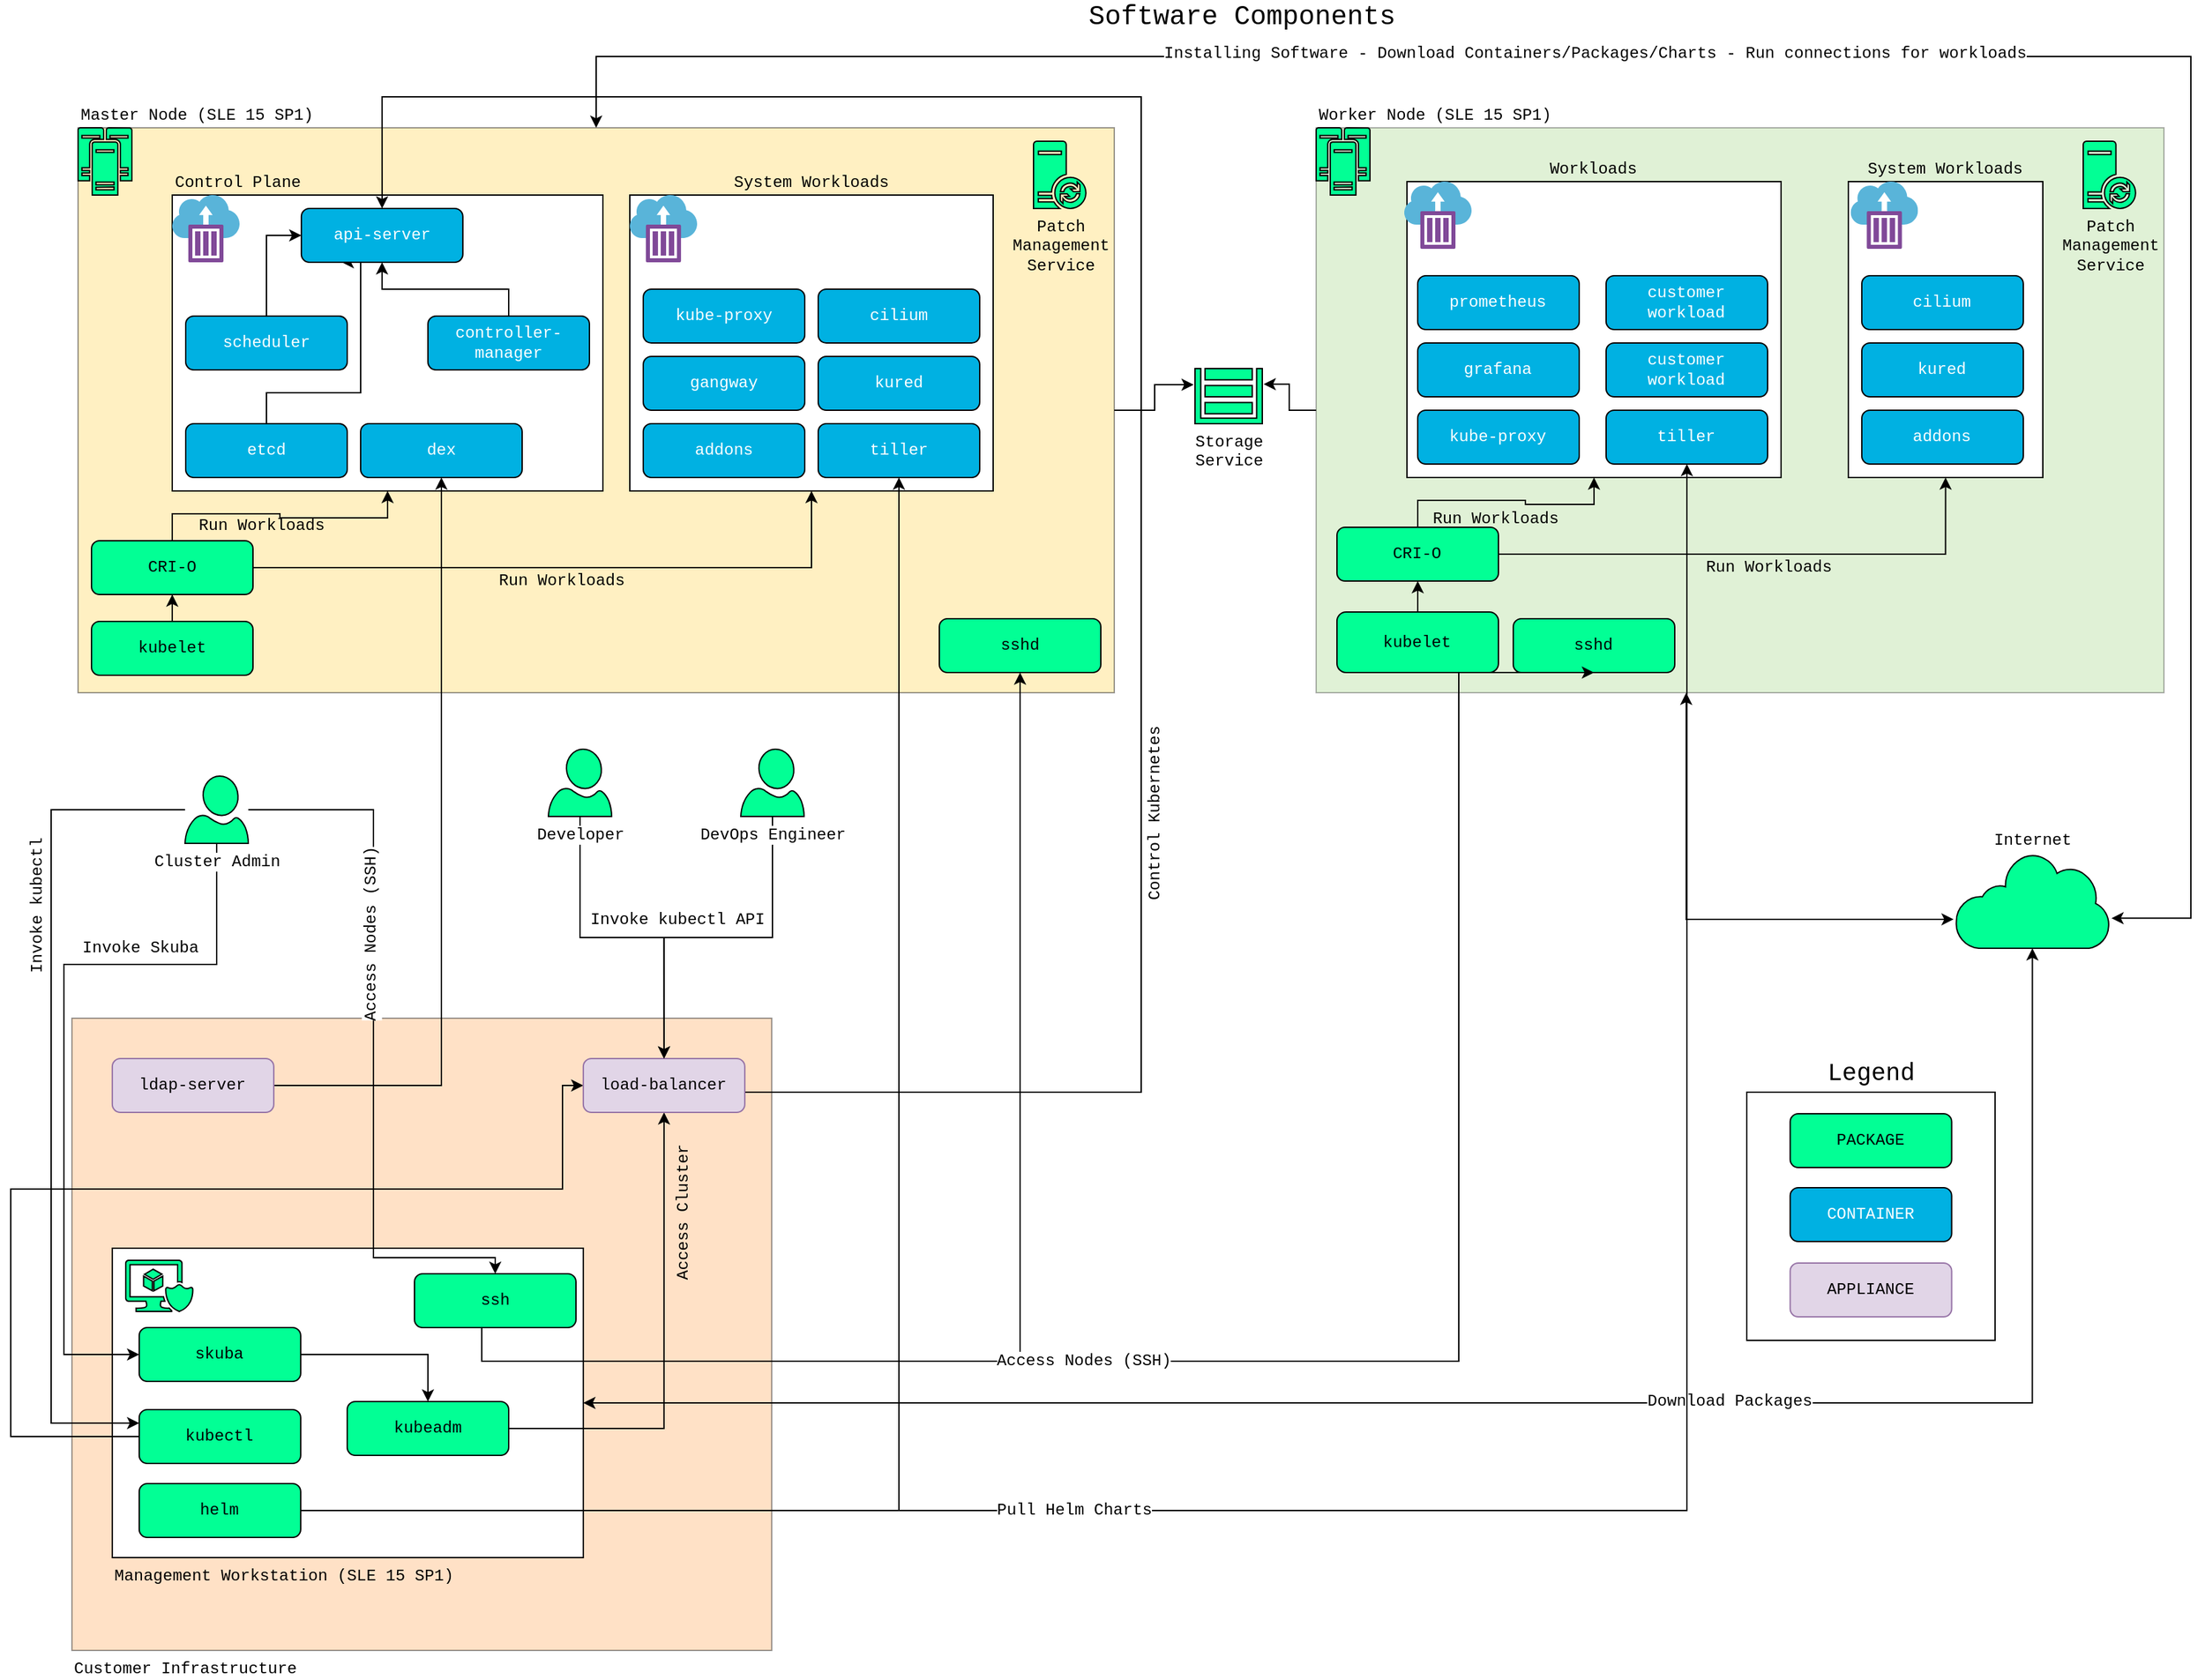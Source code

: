 <mxfile version="12.8.8" type="device"><diagram id="6bdjFwEnj6v_M3j-2Wha" name="Page-1"><mxGraphModel dx="2370" dy="1173" grid="1" gridSize="10" guides="1" tooltips="1" connect="1" arrows="1" fold="1" page="1" pageScale="1" pageWidth="1654" pageHeight="1169" math="0" shadow="0"><root><mxCell id="0"/><mxCell id="1" parent="0"/><mxCell id="fLlLuBaru9VSp9vsqFlR-67" value="Customer Infrastructure" style="rounded=0;whiteSpace=wrap;html=1;fillColor=#FFB570;fontFamily=Courier New;align=left;labelPosition=center;verticalLabelPosition=bottom;verticalAlign=top;strokeColor=#000000;opacity=40;" parent="1" vertex="1"><mxGeometry x="75.44" y="785" width="520" height="470" as="geometry"/></mxCell><mxCell id="fLlLuBaru9VSp9vsqFlR-37" value="Management Workstation (SLE 15 SP1)" style="rounded=0;whiteSpace=wrap;html=1;fillColor=#ffffff;fontFamily=Courier New;align=left;labelPosition=center;verticalLabelPosition=bottom;verticalAlign=top;" parent="1" vertex="1"><mxGeometry x="105.44" y="956" width="350" height="230" as="geometry"/></mxCell><mxCell id="w4wViDc1aYsIIqLQiN-4-1" style="edgeStyle=orthogonalEdgeStyle;rounded=0;orthogonalLoop=1;jettySize=auto;html=1;entryX=-0.02;entryY=0.293;entryDx=0;entryDy=0;entryPerimeter=0;" edge="1" parent="1" source="fLlLuBaru9VSp9vsqFlR-35" target="fLlLuBaru9VSp9vsqFlR-86"><mxGeometry relative="1" as="geometry"/></mxCell><mxCell id="fLlLuBaru9VSp9vsqFlR-35" value="Master Node (SLE 15 SP1)" style="rounded=0;whiteSpace=wrap;html=1;fillColor=#FFD966;fontFamily=Courier New;align=left;labelPosition=center;verticalLabelPosition=top;verticalAlign=bottom;strokeColor=#000000;opacity=40;" parent="1" vertex="1"><mxGeometry x="80" y="123" width="770" height="420" as="geometry"/></mxCell><mxCell id="fLlLuBaru9VSp9vsqFlR-39" value="&lt;div&gt;Control Plane&lt;/div&gt;" style="rounded=0;whiteSpace=wrap;html=1;fillColor=#ffffff;fontFamily=Courier New;align=left;labelPosition=center;verticalLabelPosition=top;verticalAlign=bottom;" parent="1" vertex="1"><mxGeometry x="150" y="173" width="320" height="220" as="geometry"/></mxCell><mxCell id="fLlLuBaru9VSp9vsqFlR-161" style="edgeStyle=orthogonalEdgeStyle;rounded=0;orthogonalLoop=1;jettySize=auto;html=1;entryX=-0.011;entryY=0.697;entryDx=0;entryDy=0;entryPerimeter=0;startArrow=classic;startFill=1;endArrow=classic;endFill=1;fontFamily=Courier New;fontColor=#000000;" parent="1" source="fLlLuBaru9VSp9vsqFlR-36" target="fLlLuBaru9VSp9vsqFlR-34" edge="1"><mxGeometry relative="1" as="geometry"><Array as="points"><mxPoint x="1275" y="711"/></Array></mxGeometry></mxCell><mxCell id="w4wViDc1aYsIIqLQiN-4-2" style="edgeStyle=orthogonalEdgeStyle;rounded=0;orthogonalLoop=1;jettySize=auto;html=1;entryX=1.02;entryY=0.283;entryDx=0;entryDy=0;entryPerimeter=0;" edge="1" parent="1" source="fLlLuBaru9VSp9vsqFlR-36" target="fLlLuBaru9VSp9vsqFlR-86"><mxGeometry relative="1" as="geometry"/></mxCell><mxCell id="fLlLuBaru9VSp9vsqFlR-36" value="Worker Node (SLE 15 SP1)" style="rounded=0;whiteSpace=wrap;html=1;fillColor=#97D077;fontFamily=Courier New;align=left;labelPosition=center;verticalLabelPosition=top;verticalAlign=bottom;opacity=30;" parent="1" vertex="1"><mxGeometry x="1000" y="123" width="630" height="420" as="geometry"/></mxCell><mxCell id="fLlLuBaru9VSp9vsqFlR-160" style="edgeStyle=orthogonalEdgeStyle;rounded=0;orthogonalLoop=1;jettySize=auto;html=1;entryX=0.5;entryY=1;entryDx=0;entryDy=0;entryPerimeter=0;startArrow=classic;startFill=1;endArrow=classic;endFill=1;fontFamily=Courier New;fontColor=#000000;exitX=1;exitY=0.5;exitDx=0;exitDy=0;" parent="1" source="fLlLuBaru9VSp9vsqFlR-37" target="fLlLuBaru9VSp9vsqFlR-34" edge="1"><mxGeometry relative="1" as="geometry"><Array as="points"><mxPoint x="1532.5" y="1071"/></Array></mxGeometry></mxCell><mxCell id="fLlLuBaru9VSp9vsqFlR-174" value="Download Packages" style="text;html=1;align=center;verticalAlign=middle;resizable=0;points=[];labelBackgroundColor=#ffffff;fontFamily=Courier New;fontColor=#000000;" parent="fLlLuBaru9VSp9vsqFlR-160" vertex="1" connectable="0"><mxGeometry x="0.203" y="1" relative="1" as="geometry"><mxPoint as="offset"/></mxGeometry></mxCell><mxCell id="fLlLuBaru9VSp9vsqFlR-78" value="&lt;div style=&quot;font-size: 18px&quot;&gt;&lt;font style=&quot;font-size: 18px&quot;&gt;Legend&lt;/font&gt;&lt;/div&gt;" style="whiteSpace=wrap;html=1;aspect=fixed;strokeColor=#000000;fillColor=none;fontFamily=Courier New;align=center;labelPosition=center;verticalLabelPosition=top;verticalAlign=bottom;" parent="1" vertex="1"><mxGeometry x="1320" y="840" width="184.52" height="184.52" as="geometry"/></mxCell><mxCell id="fLlLuBaru9VSp9vsqFlR-65" value="System Workloads" style="rounded=0;whiteSpace=wrap;html=1;fillColor=#ffffff;fontFamily=Courier New;align=center;labelPosition=center;verticalLabelPosition=top;verticalAlign=bottom;" parent="1" vertex="1"><mxGeometry x="1395.48" y="163" width="144.52" height="220" as="geometry"/></mxCell><mxCell id="fLlLuBaru9VSp9vsqFlR-152" style="edgeStyle=orthogonalEdgeStyle;rounded=0;orthogonalLoop=1;jettySize=auto;html=1;entryX=1.013;entryY=0.685;entryDx=0;entryDy=0;entryPerimeter=0;startArrow=classic;startFill=1;endArrow=classic;endFill=1;fontFamily=Courier New;fontColor=#000000;" parent="1" source="fLlLuBaru9VSp9vsqFlR-35" target="fLlLuBaru9VSp9vsqFlR-34" edge="1"><mxGeometry relative="1" as="geometry"><Array as="points"><mxPoint x="465" y="70"/><mxPoint x="1650" y="70"/><mxPoint x="1650" y="711"/></Array></mxGeometry></mxCell><mxCell id="fLlLuBaru9VSp9vsqFlR-157" value="Installing Software - Download Containers/Packages/Charts - Run connections for workloads" style="text;html=1;align=center;verticalAlign=middle;resizable=0;points=[];labelBackgroundColor=#ffffff;fontFamily=Courier New;fontColor=#000000;" parent="fLlLuBaru9VSp9vsqFlR-152" vertex="1" connectable="0"><mxGeometry x="-0.18" y="2" relative="1" as="geometry"><mxPoint as="offset"/></mxGeometry></mxCell><mxCell id="fLlLuBaru9VSp9vsqFlR-63" value="System Workloads" style="rounded=0;whiteSpace=wrap;html=1;fillColor=#ffffff;fontFamily=Courier New;align=center;labelPosition=center;verticalLabelPosition=top;verticalAlign=bottom;" parent="1" vertex="1"><mxGeometry x="490" y="173" width="270" height="220" as="geometry"/></mxCell><mxCell id="fLlLuBaru9VSp9vsqFlR-58" value="Workloads" style="rounded=0;whiteSpace=wrap;html=1;fillColor=#ffffff;fontFamily=Courier New;align=center;labelPosition=center;verticalLabelPosition=top;verticalAlign=bottom;" parent="1" vertex="1"><mxGeometry x="1067.48" y="163" width="278" height="220" as="geometry"/></mxCell><mxCell id="fLlLuBaru9VSp9vsqFlR-11" value="kured" style="rounded=1;whiteSpace=wrap;html=1;fillColor=#00B1E2;fontFamily=Courier New;fontColor=#FFFFFF;" parent="1" vertex="1"><mxGeometry x="630" y="293" width="120" height="40" as="geometry"/></mxCell><mxCell id="fLlLuBaru9VSp9vsqFlR-163" style="edgeStyle=orthogonalEdgeStyle;rounded=0;orthogonalLoop=1;jettySize=auto;html=1;entryX=0.25;entryY=1;entryDx=0;entryDy=0;startArrow=none;startFill=0;endArrow=classic;endFill=1;fontFamily=Courier New;fontColor=#000000;" parent="1" source="fLlLuBaru9VSp9vsqFlR-15" target="fLlLuBaru9VSp9vsqFlR-9" edge="1"><mxGeometry relative="1" as="geometry"><Array as="points"><mxPoint x="220" y="320"/><mxPoint x="290" y="320"/><mxPoint x="290" y="223"/></Array></mxGeometry></mxCell><mxCell id="fLlLuBaru9VSp9vsqFlR-15" value="&lt;div&gt;etcd&lt;/div&gt;" style="rounded=1;whiteSpace=wrap;html=1;fillColor=#00B1E2;fontFamily=Courier New;fontColor=#FFFFFF;" parent="1" vertex="1"><mxGeometry x="160" y="343" width="120" height="40" as="geometry"/></mxCell><mxCell id="fLlLuBaru9VSp9vsqFlR-19" value="cilium" style="rounded=1;whiteSpace=wrap;html=1;fillColor=#00B1E2;fontFamily=Courier New;fontColor=#FFFFFF;" parent="1" vertex="1"><mxGeometry x="630" y="243" width="120" height="40" as="geometry"/></mxCell><mxCell id="fLlLuBaru9VSp9vsqFlR-1" value="&lt;font style=&quot;font-size: 20px&quot;&gt;Software Components&lt;/font&gt;" style="text;html=1;strokeColor=none;fillColor=none;align=center;verticalAlign=middle;whiteSpace=wrap;rounded=0;fontFamily=Courier New;" parent="1" vertex="1"><mxGeometry x="800" y="30" width="290" height="20" as="geometry"/></mxCell><mxCell id="fLlLuBaru9VSp9vsqFlR-9" value="&lt;div&gt;api-server&lt;/div&gt;" style="rounded=1;whiteSpace=wrap;html=1;fillColor=#00B1E2;fontFamily=Courier New;fontColor=#FFFFFF;" parent="1" vertex="1"><mxGeometry x="245.94" y="183" width="120" height="40" as="geometry"/></mxCell><mxCell id="fLlLuBaru9VSp9vsqFlR-165" value="" style="edgeStyle=orthogonalEdgeStyle;rounded=0;orthogonalLoop=1;jettySize=auto;html=1;startArrow=none;startFill=0;endArrow=classic;endFill=1;fontFamily=Courier New;fontColor=#000000;entryX=0.5;entryY=1;entryDx=0;entryDy=0;" parent="1" source="fLlLuBaru9VSp9vsqFlR-10" target="fLlLuBaru9VSp9vsqFlR-52" edge="1"><mxGeometry relative="1" as="geometry"><mxPoint x="150" y="423" as="targetPoint"/></mxGeometry></mxCell><mxCell id="fLlLuBaru9VSp9vsqFlR-10" value="kubelet" style="rounded=1;whiteSpace=wrap;html=1;fillColor=#02FF95;labelPosition=center;verticalLabelPosition=middle;align=center;verticalAlign=middle;fontFamily=Courier New;" parent="1" vertex="1"><mxGeometry x="90" y="490" width="120" height="40" as="geometry"/></mxCell><mxCell id="fLlLuBaru9VSp9vsqFlR-12" value="sshd" style="rounded=1;whiteSpace=wrap;html=1;fillColor=#02FF95;fontFamily=Courier New;" parent="1" vertex="1"><mxGeometry x="720" y="488" width="120" height="40" as="geometry"/></mxCell><mxCell id="fLlLuBaru9VSp9vsqFlR-57" style="edgeStyle=orthogonalEdgeStyle;rounded=0;orthogonalLoop=1;jettySize=auto;html=1;fontFamily=Courier New;" parent="1" source="fLlLuBaru9VSp9vsqFlR-13" target="fLlLuBaru9VSp9vsqFlR-22" edge="1"><mxGeometry relative="1" as="geometry"/></mxCell><mxCell id="fLlLuBaru9VSp9vsqFlR-13" value="skuba" style="rounded=1;whiteSpace=wrap;html=1;fillColor=#02FF95;fontFamily=Courier New;" parent="1" vertex="1"><mxGeometry x="125.44" y="1015" width="120" height="40" as="geometry"/></mxCell><mxCell id="fLlLuBaru9VSp9vsqFlR-112" style="edgeStyle=orthogonalEdgeStyle;rounded=0;orthogonalLoop=1;jettySize=auto;html=1;entryX=0.5;entryY=1;entryDx=0;entryDy=0;startArrow=none;startFill=0;endArrow=classic;endFill=1;fontFamily=Courier New;fontColor=#000000;" parent="1" source="fLlLuBaru9VSp9vsqFlR-14" target="fLlLuBaru9VSp9vsqFlR-58" edge="1"><mxGeometry relative="1" as="geometry"/></mxCell><mxCell id="fLlLuBaru9VSp9vsqFlR-155" value="Run Workloads" style="text;html=1;align=center;verticalAlign=middle;resizable=0;points=[];labelBackgroundColor=none;fontFamily=Courier New;fontColor=#000000;" parent="fLlLuBaru9VSp9vsqFlR-112" vertex="1" connectable="0"><mxGeometry x="0.273" relative="1" as="geometry"><mxPoint x="-30.5" y="11" as="offset"/></mxGeometry></mxCell><mxCell id="fLlLuBaru9VSp9vsqFlR-115" style="edgeStyle=orthogonalEdgeStyle;rounded=0;orthogonalLoop=1;jettySize=auto;html=1;entryX=0.5;entryY=1;entryDx=0;entryDy=0;startArrow=none;startFill=0;endArrow=classic;endFill=1;fontFamily=Courier New;fontColor=#000000;" parent="1" source="fLlLuBaru9VSp9vsqFlR-14" target="fLlLuBaru9VSp9vsqFlR-65" edge="1"><mxGeometry relative="1" as="geometry"/></mxCell><mxCell id="fLlLuBaru9VSp9vsqFlR-156" value="Run Workloads" style="text;html=1;align=center;verticalAlign=middle;resizable=0;points=[];labelBackgroundColor=none;fontFamily=Courier New;fontColor=#000000;" parent="fLlLuBaru9VSp9vsqFlR-115" vertex="1" connectable="0"><mxGeometry x="0.044" y="1" relative="1" as="geometry"><mxPoint x="-2.98" y="11" as="offset"/></mxGeometry></mxCell><mxCell id="fLlLuBaru9VSp9vsqFlR-14" value="CRI-O" style="rounded=1;whiteSpace=wrap;html=1;fillColor=#02FF95;fontFamily=Courier New;" parent="1" vertex="1"><mxGeometry x="1015.48" y="420" width="120" height="40" as="geometry"/></mxCell><mxCell id="fLlLuBaru9VSp9vsqFlR-108" style="edgeStyle=orthogonalEdgeStyle;rounded=0;orthogonalLoop=1;jettySize=auto;html=1;startArrow=none;startFill=0;endArrow=classic;endFill=1;fontFamily=Courier New;fontColor=#000000;" parent="1" source="fLlLuBaru9VSp9vsqFlR-16" target="fLlLuBaru9VSp9vsqFlR-9" edge="1"><mxGeometry relative="1" as="geometry"/></mxCell><mxCell id="fLlLuBaru9VSp9vsqFlR-16" value="controller-manager" style="rounded=1;whiteSpace=wrap;html=1;fillColor=#00B1E2;fontFamily=Courier New;fontColor=#FFFFFF;" parent="1" vertex="1"><mxGeometry x="340" y="263" width="120" height="40" as="geometry"/></mxCell><mxCell id="fLlLuBaru9VSp9vsqFlR-17" value="dex" style="rounded=1;whiteSpace=wrap;html=1;fillColor=#00B1E2;fontFamily=Courier New;fontColor=#FFFFFF;" parent="1" vertex="1"><mxGeometry x="290" y="343" width="120" height="40" as="geometry"/></mxCell><mxCell id="fLlLuBaru9VSp9vsqFlR-18" value="gangway" style="rounded=1;whiteSpace=wrap;html=1;fillColor=#00B1E2;fontFamily=Courier New;fontColor=#FFFFFF;" parent="1" vertex="1"><mxGeometry x="500" y="293" width="120" height="40" as="geometry"/></mxCell><mxCell id="fLlLuBaru9VSp9vsqFlR-96" style="edgeStyle=orthogonalEdgeStyle;rounded=0;orthogonalLoop=1;jettySize=auto;html=1;entryX=0.5;entryY=1;entryDx=0;entryDy=0;startArrow=none;startFill=0;endArrow=classic;endFill=1;fontFamily=Courier New;fontColor=#000000;" parent="1" source="fLlLuBaru9VSp9vsqFlR-22" target="fLlLuBaru9VSp9vsqFlR-69" edge="1"><mxGeometry relative="1" as="geometry"/></mxCell><mxCell id="fLlLuBaru9VSp9vsqFlR-97" value="Access Cluster" style="text;html=1;align=center;verticalAlign=middle;resizable=0;points=[];labelBackgroundColor=none;fontFamily=Courier New;fontColor=#000000;labelBorderColor=none;rotation=-90;" parent="fLlLuBaru9VSp9vsqFlR-96" vertex="1" connectable="0"><mxGeometry x="-0.241" y="56" relative="1" as="geometry"><mxPoint x="70.14" y="-142.39" as="offset"/></mxGeometry></mxCell><mxCell id="fLlLuBaru9VSp9vsqFlR-22" value="kubeadm" style="rounded=1;whiteSpace=wrap;html=1;fillColor=#02FF95;fontFamily=Courier New;" parent="1" vertex="1"><mxGeometry x="280" y="1070" width="120" height="40" as="geometry"/></mxCell><mxCell id="fLlLuBaru9VSp9vsqFlR-23" value="kube-proxy" style="rounded=1;whiteSpace=wrap;html=1;fillColor=#00B1E2;fontFamily=Courier New;fontColor=#FFFFFF;" parent="1" vertex="1"><mxGeometry x="500" y="243" width="120" height="40" as="geometry"/></mxCell><mxCell id="fLlLuBaru9VSp9vsqFlR-176" style="edgeStyle=orthogonalEdgeStyle;rounded=0;orthogonalLoop=1;jettySize=auto;html=1;entryX=0;entryY=0.5;entryDx=0;entryDy=0;startArrow=none;startFill=0;endArrow=classic;endFill=1;fontFamily=Courier New;fontColor=#000000;" parent="1" source="fLlLuBaru9VSp9vsqFlR-24" target="fLlLuBaru9VSp9vsqFlR-69" edge="1"><mxGeometry relative="1" as="geometry"><Array as="points"><mxPoint x="30" y="1096"/><mxPoint x="30" y="912"/><mxPoint x="440" y="912"/><mxPoint x="440" y="835"/></Array></mxGeometry></mxCell><mxCell id="fLlLuBaru9VSp9vsqFlR-24" value="kubectl" style="rounded=1;whiteSpace=wrap;html=1;fillColor=#02FF95;fontFamily=Courier New;" parent="1" vertex="1"><mxGeometry x="125.44" y="1076" width="120" height="40" as="geometry"/></mxCell><mxCell id="fLlLuBaru9VSp9vsqFlR-136" style="edgeStyle=orthogonalEdgeStyle;rounded=0;orthogonalLoop=1;jettySize=auto;html=1;startArrow=none;startFill=0;endArrow=classic;endFill=1;fontFamily=Courier New;fontColor=#000000;" parent="1" source="fLlLuBaru9VSp9vsqFlR-27" target="fLlLuBaru9VSp9vsqFlR-17" edge="1"><mxGeometry relative="1" as="geometry"/></mxCell><mxCell id="fLlLuBaru9VSp9vsqFlR-27" value="ldap-server" style="rounded=1;whiteSpace=wrap;html=1;fillColor=#e1d5e7;fontFamily=Courier New;strokeColor=#9673a6;" parent="1" vertex="1"><mxGeometry x="105.44" y="815" width="120" height="40" as="geometry"/></mxCell><mxCell id="fLlLuBaru9VSp9vsqFlR-109" style="edgeStyle=orthogonalEdgeStyle;rounded=0;orthogonalLoop=1;jettySize=auto;html=1;entryX=0;entryY=0.5;entryDx=0;entryDy=0;startArrow=none;startFill=0;endArrow=classic;endFill=1;fontFamily=Courier New;fontColor=#000000;exitX=0.5;exitY=0;exitDx=0;exitDy=0;" parent="1" source="fLlLuBaru9VSp9vsqFlR-28" target="fLlLuBaru9VSp9vsqFlR-9" edge="1"><mxGeometry relative="1" as="geometry"/></mxCell><mxCell id="fLlLuBaru9VSp9vsqFlR-28" value="scheduler" style="rounded=1;whiteSpace=wrap;html=1;fillColor=#00B1E2;fontFamily=Courier New;fontColor=#FFFFFF;" parent="1" vertex="1"><mxGeometry x="160" y="263" width="120" height="40" as="geometry"/></mxCell><mxCell id="fLlLuBaru9VSp9vsqFlR-81" style="edgeStyle=orthogonalEdgeStyle;rounded=0;orthogonalLoop=1;jettySize=auto;html=1;entryX=0.5;entryY=1;entryDx=0;entryDy=0;startArrow=none;startFill=0;endArrow=classic;endFill=1;fontFamily=Courier New;" parent="1" source="fLlLuBaru9VSp9vsqFlR-29" target="fLlLuBaru9VSp9vsqFlR-30" edge="1"><mxGeometry relative="1" as="geometry"/></mxCell><mxCell id="fLlLuBaru9VSp9vsqFlR-82" style="edgeStyle=orthogonalEdgeStyle;rounded=0;orthogonalLoop=1;jettySize=auto;html=1;startArrow=none;startFill=0;endArrow=classic;endFill=1;fontFamily=Courier New;" parent="1" source="fLlLuBaru9VSp9vsqFlR-29" target="fLlLuBaru9VSp9vsqFlR-48" edge="1"><mxGeometry relative="1" as="geometry"/></mxCell><mxCell id="fLlLuBaru9VSp9vsqFlR-83" value="Pull Helm Charts" style="text;html=1;align=center;verticalAlign=middle;resizable=0;points=[];labelBackgroundColor=#ffffff;fontFamily=Courier New;" parent="fLlLuBaru9VSp9vsqFlR-82" vertex="1" connectable="0"><mxGeometry x="-0.245" y="-3" relative="1" as="geometry"><mxPoint x="-108.33" y="-3" as="offset"/></mxGeometry></mxCell><mxCell id="fLlLuBaru9VSp9vsqFlR-29" value="helm" style="rounded=1;whiteSpace=wrap;html=1;fillColor=#02FF95;fontFamily=Courier New;" parent="1" vertex="1"><mxGeometry x="125.44" y="1131" width="120" height="40" as="geometry"/></mxCell><mxCell id="fLlLuBaru9VSp9vsqFlR-30" value="tiller" style="rounded=1;whiteSpace=wrap;html=1;fillColor=#00B1E2;fontFamily=Courier New;fontColor=#FFFFFF;" parent="1" vertex="1"><mxGeometry x="630" y="343" width="120" height="40" as="geometry"/></mxCell><mxCell id="fLlLuBaru9VSp9vsqFlR-34" value="Internet" style="aspect=fixed;pointerEvents=1;shadow=0;dashed=0;html=1;strokeColor=#000000;labelPosition=center;verticalLabelPosition=top;verticalAlign=bottom;align=center;fillColor=#02ff95;shape=mxgraph.mscae.enterprise.internet;fontFamily=Courier New;" parent="1" vertex="1"><mxGeometry x="1474.98" y="662" width="114.52" height="71" as="geometry"/></mxCell><mxCell id="fLlLuBaru9VSp9vsqFlR-40" value="" style="aspect=fixed;pointerEvents=1;shadow=0;dashed=0;html=1;strokeColor=#000000;labelPosition=center;verticalLabelPosition=bottom;verticalAlign=top;align=center;fillColor=#02FF95;shape=mxgraph.mscae.enterprise.cluster_server;fontFamily=Courier New;" parent="1" vertex="1"><mxGeometry x="80" y="123" width="40" height="50" as="geometry"/></mxCell><mxCell id="fLlLuBaru9VSp9vsqFlR-41" value="" style="aspect=fixed;pointerEvents=1;shadow=0;dashed=0;html=1;strokeColor=#000000;labelPosition=center;verticalLabelPosition=bottom;verticalAlign=top;align=center;fillColor=#02FF95;shape=mxgraph.mscae.enterprise.cluster_server;fontFamily=Courier New;" parent="1" vertex="1"><mxGeometry x="1000" y="123" width="40" height="50" as="geometry"/></mxCell><mxCell id="fLlLuBaru9VSp9vsqFlR-42" value="" style="aspect=fixed;html=1;points=[];align=center;image;fontSize=12;image=img/lib/mscae/Container_Instances.svg;strokeColor=#000000;fillColor=none;" parent="1" vertex="1"><mxGeometry x="150" y="173" width="50" height="50" as="geometry"/></mxCell><mxCell id="fLlLuBaru9VSp9vsqFlR-45" value="sshd" style="rounded=1;whiteSpace=wrap;html=1;fillColor=#02FF95;fontFamily=Courier New;" parent="1" vertex="1"><mxGeometry x="1146.48" y="488" width="120" height="40" as="geometry"/></mxCell><mxCell id="fLlLuBaru9VSp9vsqFlR-46" value="PACKAGE" style="rounded=1;whiteSpace=wrap;html=1;fillColor=#02FF95;fontFamily=Courier New;" parent="1" vertex="1"><mxGeometry x="1352.26" y="856" width="120" height="40" as="geometry"/></mxCell><mxCell id="fLlLuBaru9VSp9vsqFlR-47" value="CONTAINER" style="rounded=1;whiteSpace=wrap;html=1;fillColor=#00b1e2;fontFamily=Courier New;strokeColor=#000000;fontColor=#FFFFFF;" parent="1" vertex="1"><mxGeometry x="1352.26" y="911" width="120" height="40" as="geometry"/></mxCell><mxCell id="fLlLuBaru9VSp9vsqFlR-48" value="tiller" style="rounded=1;whiteSpace=wrap;html=1;fillColor=#00B1E2;fontFamily=Courier New;fontColor=#FFFFFF;" parent="1" vertex="1"><mxGeometry x="1215.48" y="333" width="120" height="40" as="geometry"/></mxCell><mxCell id="fLlLuBaru9VSp9vsqFlR-166" value="" style="edgeStyle=orthogonalEdgeStyle;rounded=0;orthogonalLoop=1;jettySize=auto;html=1;startArrow=none;startFill=0;endArrow=classic;endFill=1;fontFamily=Courier New;fontColor=#000000;" parent="1" source="fLlLuBaru9VSp9vsqFlR-49" target="fLlLuBaru9VSp9vsqFlR-14" edge="1"><mxGeometry relative="1" as="geometry"/></mxCell><mxCell id="fLlLuBaru9VSp9vsqFlR-49" value="kubelet" style="rounded=1;whiteSpace=wrap;html=1;fillColor=#02FF95;labelPosition=center;verticalLabelPosition=middle;align=center;verticalAlign=middle;fontFamily=Courier New;" parent="1" vertex="1"><mxGeometry x="1015.48" y="483" width="120" height="45" as="geometry"/></mxCell><mxCell id="fLlLuBaru9VSp9vsqFlR-51" value="kube-proxy" style="rounded=1;whiteSpace=wrap;html=1;fillColor=#00B1E2;fontFamily=Courier New;fontColor=#FFFFFF;" parent="1" vertex="1"><mxGeometry x="1075.48" y="333" width="120" height="40" as="geometry"/></mxCell><mxCell id="fLlLuBaru9VSp9vsqFlR-110" style="edgeStyle=orthogonalEdgeStyle;rounded=0;orthogonalLoop=1;jettySize=auto;html=1;entryX=0.5;entryY=1;entryDx=0;entryDy=0;startArrow=none;startFill=0;endArrow=classic;endFill=1;fontFamily=Courier New;fontColor=#000000;" parent="1" source="fLlLuBaru9VSp9vsqFlR-52" target="fLlLuBaru9VSp9vsqFlR-39" edge="1"><mxGeometry relative="1" as="geometry"/></mxCell><mxCell id="fLlLuBaru9VSp9vsqFlR-154" value="Run Workloads" style="text;html=1;align=center;verticalAlign=middle;resizable=0;points=[];labelBackgroundColor=none;fontFamily=Courier New;fontColor=#000000;" parent="fLlLuBaru9VSp9vsqFlR-110" vertex="1" connectable="0"><mxGeometry x="-0.173" relative="1" as="geometry"><mxPoint x="1.5" y="9" as="offset"/></mxGeometry></mxCell><mxCell id="fLlLuBaru9VSp9vsqFlR-111" style="edgeStyle=orthogonalEdgeStyle;rounded=0;orthogonalLoop=1;jettySize=auto;html=1;entryX=0.5;entryY=1;entryDx=0;entryDy=0;startArrow=none;startFill=0;endArrow=classic;endFill=1;fontFamily=Courier New;fontColor=#000000;" parent="1" source="fLlLuBaru9VSp9vsqFlR-52" target="fLlLuBaru9VSp9vsqFlR-63" edge="1"><mxGeometry relative="1" as="geometry"/></mxCell><mxCell id="fLlLuBaru9VSp9vsqFlR-153" value="Run Workloads" style="text;html=1;align=center;verticalAlign=middle;resizable=0;points=[];labelBackgroundColor=none;fontFamily=Courier New;fontColor=#000000;" parent="fLlLuBaru9VSp9vsqFlR-111" vertex="1" connectable="0"><mxGeometry x="-0.173" y="1" relative="1" as="geometry"><mxPoint x="33.33" y="11" as="offset"/></mxGeometry></mxCell><mxCell id="fLlLuBaru9VSp9vsqFlR-52" value="CRI-O" style="rounded=1;whiteSpace=wrap;html=1;fillColor=#02FF95;fontFamily=Courier New;" parent="1" vertex="1"><mxGeometry x="90" y="430" width="120" height="40" as="geometry"/></mxCell><mxCell id="fLlLuBaru9VSp9vsqFlR-53" value="cilium" style="rounded=1;whiteSpace=wrap;html=1;fillColor=#00B1E2;fontFamily=Courier New;fontColor=#FFFFFF;" parent="1" vertex="1"><mxGeometry x="1405.48" y="233" width="120" height="40" as="geometry"/></mxCell><mxCell id="fLlLuBaru9VSp9vsqFlR-54" value="kured" style="rounded=1;whiteSpace=wrap;html=1;fillColor=#00B1E2;fontFamily=Courier New;fontColor=#FFFFFF;" parent="1" vertex="1"><mxGeometry x="1405.48" y="283" width="120" height="40" as="geometry"/></mxCell><mxCell id="fLlLuBaru9VSp9vsqFlR-55" value="prometheus" style="rounded=1;whiteSpace=wrap;html=1;fillColor=#00B1E2;fontFamily=Courier New;fontColor=#FFFFFF;" parent="1" vertex="1"><mxGeometry x="1075.48" y="233" width="120" height="40" as="geometry"/></mxCell><mxCell id="fLlLuBaru9VSp9vsqFlR-56" value="grafana" style="rounded=1;whiteSpace=wrap;html=1;fillColor=#00B1E2;fontFamily=Courier New;fontColor=#FFFFFF;" parent="1" vertex="1"><mxGeometry x="1075.48" y="283" width="120" height="40" as="geometry"/></mxCell><mxCell id="fLlLuBaru9VSp9vsqFlR-59" value="" style="aspect=fixed;html=1;points=[];align=center;image;fontSize=12;image=img/lib/mscae/Container_Instances.svg;strokeColor=#000000;fillColor=none;" parent="1" vertex="1"><mxGeometry x="1065.48" y="163" width="50" height="50" as="geometry"/></mxCell><mxCell id="fLlLuBaru9VSp9vsqFlR-61" value="customer workload" style="rounded=1;whiteSpace=wrap;html=1;fillColor=#00B1E2;fontFamily=Courier New;fontColor=#FFFFFF;" parent="1" vertex="1"><mxGeometry x="1215.48" y="233" width="120" height="40" as="geometry"/></mxCell><mxCell id="fLlLuBaru9VSp9vsqFlR-62" value="customer workload" style="rounded=1;whiteSpace=wrap;html=1;fillColor=#00B1E2;fontFamily=Courier New;fontColor=#FFFFFF;" parent="1" vertex="1"><mxGeometry x="1215.48" y="283" width="120" height="40" as="geometry"/></mxCell><mxCell id="fLlLuBaru9VSp9vsqFlR-64" value="" style="aspect=fixed;html=1;points=[];align=center;image;fontSize=12;image=img/lib/mscae/Container_Instances.svg;strokeColor=#000000;fillColor=none;" parent="1" vertex="1"><mxGeometry x="490" y="173" width="50" height="50" as="geometry"/></mxCell><mxCell id="fLlLuBaru9VSp9vsqFlR-66" value="" style="aspect=fixed;html=1;points=[];align=center;image;fontSize=12;image=img/lib/mscae/Container_Instances.svg;strokeColor=#000000;fillColor=none;" parent="1" vertex="1"><mxGeometry x="1397.24" y="163" width="50" height="50" as="geometry"/></mxCell><mxCell id="fLlLuBaru9VSp9vsqFlR-167" style="edgeStyle=orthogonalEdgeStyle;rounded=0;orthogonalLoop=1;jettySize=auto;html=1;entryX=0.5;entryY=0;entryDx=0;entryDy=0;startArrow=none;startFill=0;endArrow=classic;endFill=1;fontFamily=Courier New;fontColor=#000000;" parent="1" source="fLlLuBaru9VSp9vsqFlR-69" target="fLlLuBaru9VSp9vsqFlR-9" edge="1"><mxGeometry relative="1" as="geometry"><Array as="points"><mxPoint x="870" y="840"/><mxPoint x="870" y="100"/><mxPoint x="306" y="100"/></Array></mxGeometry></mxCell><mxCell id="fLlLuBaru9VSp9vsqFlR-178" value="Control Kubernetes" style="text;html=1;align=center;verticalAlign=middle;resizable=0;points=[];labelBackgroundColor=#ffffff;fontFamily=Courier New;fontColor=#000000;rotation=-90;" parent="fLlLuBaru9VSp9vsqFlR-167" vertex="1" connectable="0"><mxGeometry x="-0.404" y="-2" relative="1" as="geometry"><mxPoint x="8" y="-0.71" as="offset"/></mxGeometry></mxCell><mxCell id="fLlLuBaru9VSp9vsqFlR-69" value="load-balancer" style="rounded=1;whiteSpace=wrap;html=1;fillColor=#e1d5e7;fontFamily=Courier New;strokeColor=#9673a6;" parent="1" vertex="1"><mxGeometry x="455.44" y="815" width="120" height="40" as="geometry"/></mxCell><mxCell id="fLlLuBaru9VSp9vsqFlR-86" value="Storage &lt;br&gt;Service" style="aspect=fixed;pointerEvents=1;shadow=0;dashed=0;html=1;strokeColor=#000000;labelPosition=center;verticalLabelPosition=bottom;verticalAlign=top;align=center;fillColor=#02FF95;shape=mxgraph.mscae.enterprise.storage;fontFamily=Courier New;" parent="1" vertex="1"><mxGeometry x="910" y="302" width="50" height="41" as="geometry"/></mxCell><mxCell id="fLlLuBaru9VSp9vsqFlR-95" value="" style="aspect=fixed;pointerEvents=1;shadow=0;dashed=0;html=1;strokeColor=#000000;labelPosition=right;verticalLabelPosition=top;verticalAlign=bottom;align=left;fillColor=#02FF95;shape=mxgraph.mscae.enterprise.secure_virtual_machine;fontFamily=Courier New;" parent="1" vertex="1"><mxGeometry x="115.44" y="965" width="50" height="38" as="geometry"/></mxCell><mxCell id="fLlLuBaru9VSp9vsqFlR-168" style="edgeStyle=orthogonalEdgeStyle;rounded=0;orthogonalLoop=1;jettySize=auto;html=1;entryX=0.5;entryY=1;entryDx=0;entryDy=0;startArrow=none;startFill=0;endArrow=classic;endFill=1;fontFamily=Courier New;fontColor=#000000;" parent="1" source="fLlLuBaru9VSp9vsqFlR-104" target="fLlLuBaru9VSp9vsqFlR-12" edge="1"><mxGeometry relative="1" as="geometry"><Array as="points"><mxPoint x="380" y="1040"/><mxPoint x="780" y="1040"/></Array></mxGeometry></mxCell><mxCell id="fLlLuBaru9VSp9vsqFlR-169" style="edgeStyle=orthogonalEdgeStyle;rounded=0;orthogonalLoop=1;jettySize=auto;html=1;entryX=0.5;entryY=1;entryDx=0;entryDy=0;startArrow=none;startFill=0;endArrow=classic;endFill=1;fontFamily=Courier New;fontColor=#000000;" parent="1" source="fLlLuBaru9VSp9vsqFlR-104" target="fLlLuBaru9VSp9vsqFlR-45" edge="1"><mxGeometry relative="1" as="geometry"><Array as="points"><mxPoint x="380" y="1040"/><mxPoint x="1106" y="1040"/></Array></mxGeometry></mxCell><mxCell id="fLlLuBaru9VSp9vsqFlR-170" value="Access Nodes (SSH)" style="text;html=1;align=center;verticalAlign=middle;resizable=0;points=[];labelBackgroundColor=#ffffff;fontFamily=Courier New;fontColor=#000000;" parent="fLlLuBaru9VSp9vsqFlR-169" vertex="1" connectable="0"><mxGeometry x="-0.308" relative="1" as="geometry"><mxPoint as="offset"/></mxGeometry></mxCell><mxCell id="fLlLuBaru9VSp9vsqFlR-104" value="ssh" style="rounded=1;whiteSpace=wrap;html=1;fillColor=#02FF95;fontFamily=Courier New;" parent="1" vertex="1"><mxGeometry x="330" y="975" width="120" height="40" as="geometry"/></mxCell><mxCell id="fLlLuBaru9VSp9vsqFlR-116" value="Patch&lt;br&gt;Management&lt;br&gt;Service" style="aspect=fixed;pointerEvents=1;shadow=0;dashed=0;html=1;strokeColor=#000000;labelPosition=center;verticalLabelPosition=bottom;verticalAlign=top;align=center;fillColor=#02FF95;shape=mxgraph.mscae.enterprise.database_synchronization;labelBackgroundColor=none;fontFamily=Courier New;fontColor=#000000;" parent="1" vertex="1"><mxGeometry x="790" y="133" width="39" height="50" as="geometry"/></mxCell><mxCell id="fLlLuBaru9VSp9vsqFlR-118" value="Patch&lt;br&gt;Management&lt;br&gt;Service" style="aspect=fixed;pointerEvents=1;shadow=0;dashed=0;html=1;strokeColor=#000000;labelPosition=center;verticalLabelPosition=bottom;verticalAlign=top;align=center;fillColor=#02FF95;shape=mxgraph.mscae.enterprise.database_synchronization;labelBackgroundColor=none;fontFamily=Courier New;fontColor=#000000;" parent="1" vertex="1"><mxGeometry x="1570" y="133" width="39" height="50" as="geometry"/></mxCell><mxCell id="fLlLuBaru9VSp9vsqFlR-132" style="edgeStyle=orthogonalEdgeStyle;rounded=0;orthogonalLoop=1;jettySize=auto;html=1;entryX=0;entryY=0.5;entryDx=0;entryDy=0;startArrow=none;startFill=0;endArrow=classic;endFill=1;fontFamily=Courier New;fontColor=#000000;" parent="1" source="fLlLuBaru9VSp9vsqFlR-119" target="fLlLuBaru9VSp9vsqFlR-13" edge="1"><mxGeometry relative="1" as="geometry"><Array as="points"><mxPoint x="182.5" y="745"/><mxPoint x="69.5" y="745"/><mxPoint x="69.5" y="1035"/></Array></mxGeometry></mxCell><mxCell id="fLlLuBaru9VSp9vsqFlR-133" value="Invoke Skuba" style="text;html=1;align=center;verticalAlign=middle;resizable=0;points=[];labelBackgroundColor=#ffffff;fontFamily=Courier New;fontColor=#000000;rotation=0;" parent="fLlLuBaru9VSp9vsqFlR-132" vertex="1" connectable="0"><mxGeometry x="-0.338" y="2" relative="1" as="geometry"><mxPoint x="34.44" y="-14" as="offset"/></mxGeometry></mxCell><mxCell id="fLlLuBaru9VSp9vsqFlR-171" style="edgeStyle=orthogonalEdgeStyle;rounded=0;orthogonalLoop=1;jettySize=auto;html=1;entryX=0.5;entryY=0;entryDx=0;entryDy=0;startArrow=none;startFill=0;endArrow=classic;endFill=1;fontFamily=Courier New;fontColor=#000000;" parent="1" source="fLlLuBaru9VSp9vsqFlR-119" target="fLlLuBaru9VSp9vsqFlR-104" edge="1"><mxGeometry relative="1" as="geometry"><Array as="points"><mxPoint x="299.5" y="630"/><mxPoint x="299.5" y="963"/></Array></mxGeometry></mxCell><mxCell id="fLlLuBaru9VSp9vsqFlR-172" value="Access Nodes (SSH)" style="text;html=1;align=center;verticalAlign=middle;resizable=0;points=[];labelBackgroundColor=#ffffff;fontFamily=Courier New;fontColor=#000000;rotation=-90;" parent="fLlLuBaru9VSp9vsqFlR-171" vertex="1" connectable="0"><mxGeometry x="-0.228" y="-2" relative="1" as="geometry"><mxPoint y="-17.86" as="offset"/></mxGeometry></mxCell><mxCell id="fLlLuBaru9VSp9vsqFlR-179" style="edgeStyle=orthogonalEdgeStyle;rounded=0;orthogonalLoop=1;jettySize=auto;html=1;entryX=0;entryY=0.25;entryDx=0;entryDy=0;startArrow=none;startFill=0;endArrow=classic;endFill=1;fontFamily=Courier New;fontColor=#000000;" parent="1" source="fLlLuBaru9VSp9vsqFlR-119" target="fLlLuBaru9VSp9vsqFlR-24" edge="1"><mxGeometry relative="1" as="geometry"><Array as="points"><mxPoint x="60" y="630"/><mxPoint x="60" y="1086"/></Array></mxGeometry></mxCell><mxCell id="fLlLuBaru9VSp9vsqFlR-180" value="Invoke kubectl" style="text;html=1;align=center;verticalAlign=middle;resizable=0;points=[];labelBackgroundColor=#ffffff;fontFamily=Courier New;fontColor=#000000;rotation=-90;" parent="fLlLuBaru9VSp9vsqFlR-179" vertex="1" connectable="0"><mxGeometry x="-0.679" y="52" relative="1" as="geometry"><mxPoint x="-62" y="71.5" as="offset"/></mxGeometry></mxCell><mxCell id="fLlLuBaru9VSp9vsqFlR-119" value="Cluster Admin" style="aspect=fixed;pointerEvents=1;shadow=0;dashed=0;html=1;strokeColor=#000000;labelPosition=center;verticalLabelPosition=bottom;verticalAlign=top;align=center;fillColor=#02FF95;shape=mxgraph.azure.user;labelBackgroundColor=#ffffff;fontFamily=Courier New;fontColor=#000000;" parent="1" vertex="1"><mxGeometry x="159.5" y="605" width="47" height="50" as="geometry"/></mxCell><mxCell id="fLlLuBaru9VSp9vsqFlR-137" style="edgeStyle=orthogonalEdgeStyle;rounded=0;orthogonalLoop=1;jettySize=auto;html=1;entryX=0.5;entryY=0;entryDx=0;entryDy=0;startArrow=none;startFill=0;endArrow=classic;endFill=1;fontFamily=Courier New;fontColor=#000000;" parent="1" source="fLlLuBaru9VSp9vsqFlR-120" target="fLlLuBaru9VSp9vsqFlR-69" edge="1"><mxGeometry relative="1" as="geometry"/></mxCell><mxCell id="fLlLuBaru9VSp9vsqFlR-120" value="Developer" style="aspect=fixed;pointerEvents=1;shadow=0;dashed=0;html=1;strokeColor=#000000;labelPosition=center;verticalLabelPosition=bottom;verticalAlign=top;align=center;fillColor=#02FF95;shape=mxgraph.azure.user;labelBackgroundColor=#ffffff;fontFamily=Courier New;fontColor=#000000;" parent="1" vertex="1"><mxGeometry x="429.5" y="585" width="47" height="50" as="geometry"/></mxCell><mxCell id="fLlLuBaru9VSp9vsqFlR-138" style="edgeStyle=orthogonalEdgeStyle;rounded=0;orthogonalLoop=1;jettySize=auto;html=1;entryX=0.5;entryY=0;entryDx=0;entryDy=0;startArrow=none;startFill=0;endArrow=classic;endFill=1;fontFamily=Courier New;fontColor=#000000;" parent="1" source="fLlLuBaru9VSp9vsqFlR-121" target="fLlLuBaru9VSp9vsqFlR-69" edge="1"><mxGeometry relative="1" as="geometry"/></mxCell><mxCell id="fLlLuBaru9VSp9vsqFlR-121" value="DevOps Engineer" style="aspect=fixed;pointerEvents=1;shadow=0;dashed=0;html=1;strokeColor=#000000;labelPosition=center;verticalLabelPosition=bottom;verticalAlign=top;align=center;fillColor=#02FF95;shape=mxgraph.azure.user;labelBackgroundColor=#ffffff;fontFamily=Courier New;fontColor=#000000;" parent="1" vertex="1"><mxGeometry x="572.5" y="585" width="47" height="50" as="geometry"/></mxCell><mxCell id="fLlLuBaru9VSp9vsqFlR-142" value="Invoke kubectl API" style="text;html=1;align=center;verticalAlign=middle;resizable=0;points=[];autosize=1;fontFamily=Courier New;fontColor=#000000;" parent="1" vertex="1"><mxGeometry x="450.0" y="702" width="150" height="20" as="geometry"/></mxCell><mxCell id="fLlLuBaru9VSp9vsqFlR-158" value="addons" style="rounded=1;whiteSpace=wrap;html=1;fillColor=#00B1E2;fontFamily=Courier New;fontColor=#FFFFFF;" parent="1" vertex="1"><mxGeometry x="1405.48" y="333" width="120" height="40" as="geometry"/></mxCell><mxCell id="fLlLuBaru9VSp9vsqFlR-159" value="addons" style="rounded=1;whiteSpace=wrap;html=1;fillColor=#00B1E2;fontFamily=Courier New;fontColor=#FFFFFF;" parent="1" vertex="1"><mxGeometry x="500" y="343" width="120" height="40" as="geometry"/></mxCell><mxCell id="fLlLuBaru9VSp9vsqFlR-177" value="APPLIANCE" style="rounded=1;whiteSpace=wrap;html=1;fillColor=#e1d5e7;fontFamily=Courier New;strokeColor=#9673a6;" parent="1" vertex="1"><mxGeometry x="1352.26" y="967" width="120" height="40" as="geometry"/></mxCell></root></mxGraphModel></diagram></mxfile>